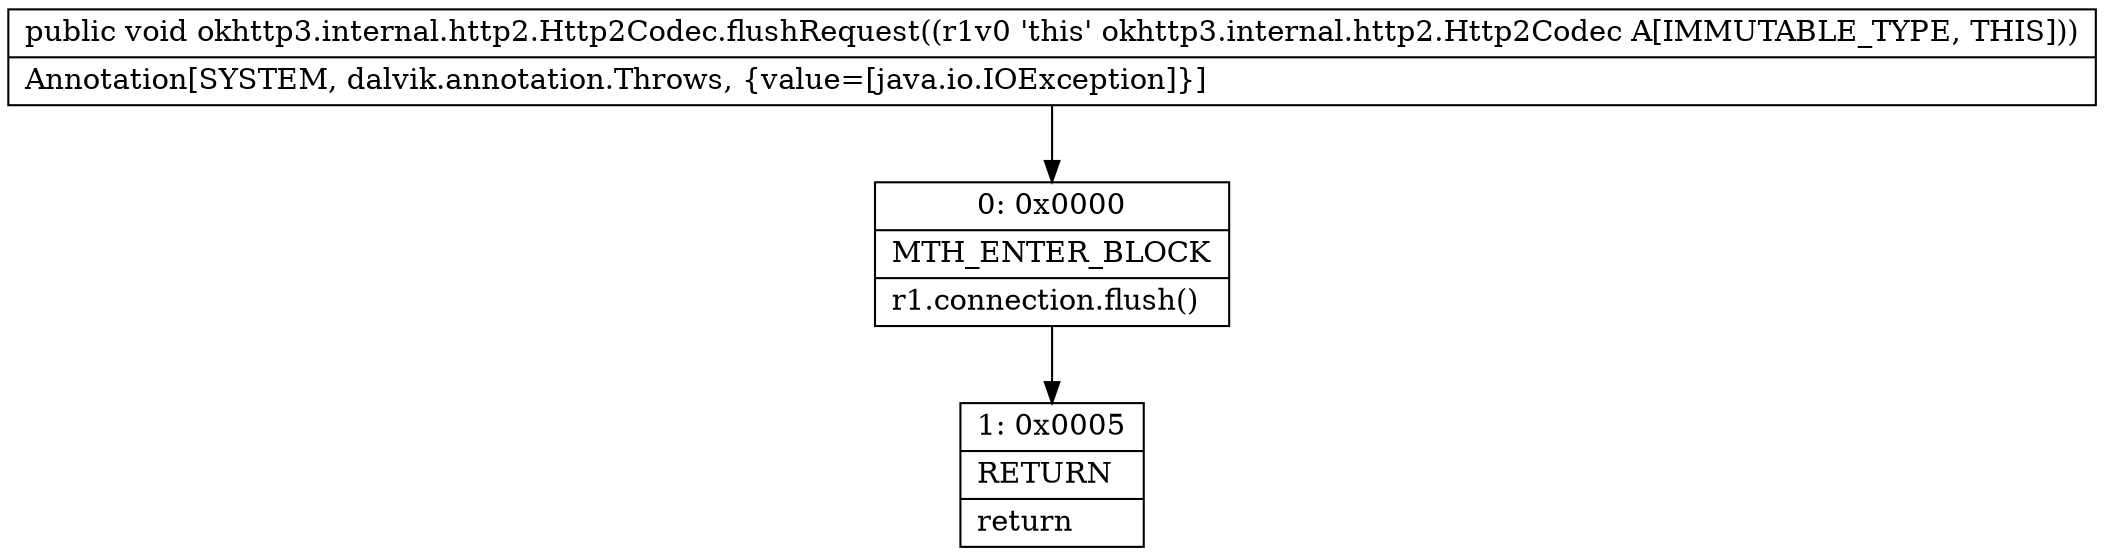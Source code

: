 digraph "CFG forokhttp3.internal.http2.Http2Codec.flushRequest()V" {
Node_0 [shape=record,label="{0\:\ 0x0000|MTH_ENTER_BLOCK\l|r1.connection.flush()\l}"];
Node_1 [shape=record,label="{1\:\ 0x0005|RETURN\l|return\l}"];
MethodNode[shape=record,label="{public void okhttp3.internal.http2.Http2Codec.flushRequest((r1v0 'this' okhttp3.internal.http2.Http2Codec A[IMMUTABLE_TYPE, THIS]))  | Annotation[SYSTEM, dalvik.annotation.Throws, \{value=[java.io.IOException]\}]\l}"];
MethodNode -> Node_0;
Node_0 -> Node_1;
}

